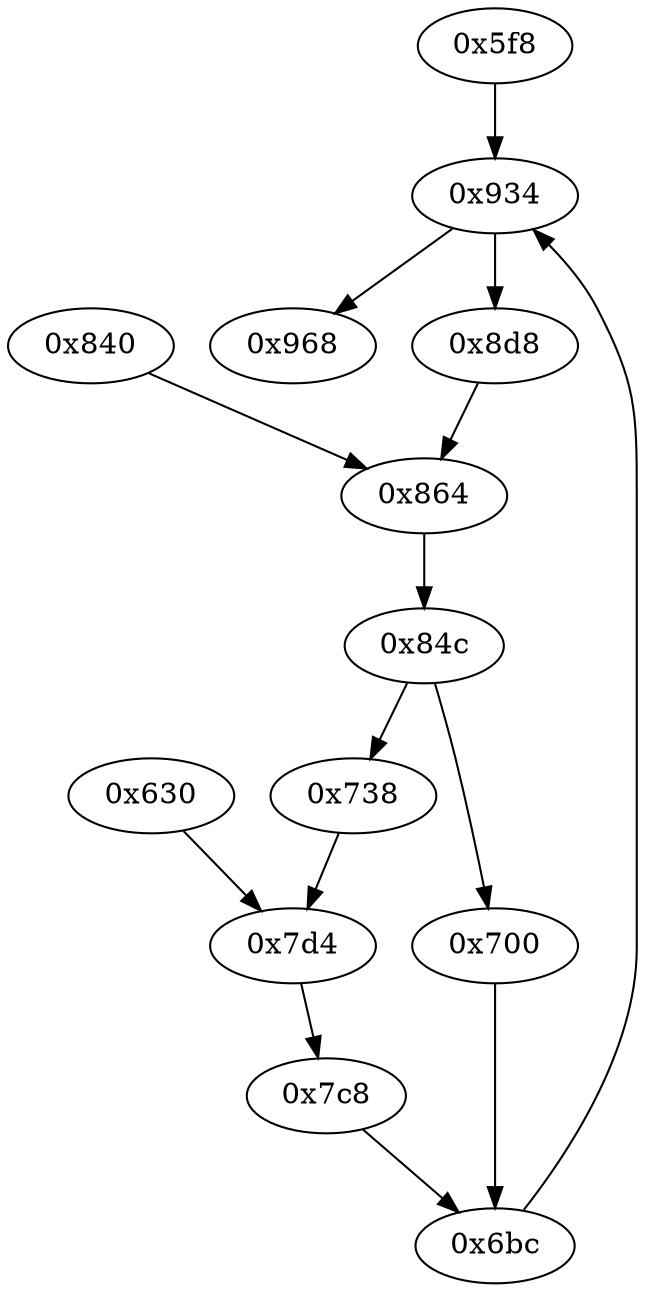 strict digraph "" {
	"0x934"	 [opcode="[u'ldr', u'str', u'str', u'ldr', u'ldrb', u'str', u'ldr', u'ldr', u'ldr', u'ldr', u'cmp', u'mov', u'b']"];
	"0x968"	 [opcode="[u'ldr', u'ldr', u'add', u'bl', u'mov', u'sub', u'pop']"];
	"0x934" -> "0x968";
	"0x8d8"	 [opcode="[u'ldr', u'mvn', u'mov', u'ldr', u'rsb', u'mvn', u'mul', u'mvn', u'ldr', u'orr', u'cmn', u'mov', u'ldr', u'cmp', u'mov', u'mov', \
u'mov', u'cmn', u'mov', u'mov', u'teq', u'mov', u'b']"];
	"0x934" -> "0x8d8";
	"0x700"	 [opcode="[u'ldr', u'ldr', u'mov', u'mul', u'b']"];
	"0x6bc"	 [opcode="[u'ldr', u'ldr', u'mov', u'add', u'b']"];
	"0x700" -> "0x6bc";
	"0x738"	 [opcode="[u'ldr', u'ldr', u'ldr', u'sub', u'sub', u'add', u'mul', u'mvn', u'mov', u'eor', u'and', u'ldr', u'mov', u'ldr', u'mov', u'cmp', \
u'mov', u'teq', u'mov', u'mov', u'cmp', u'mov', u'mov', u'cmp', u'mov', u'b']"];
	"0x7d4"	 [opcode="[u'ldr', u'ldr', u'mov', u'add', u'str', u'ldr', u'ldr', u'ldr', u'sub', u'mul', u'mvn', u'eor', u'and', u'ldr', u'mov', u'ldr', \
u'cmp', u'mov', u'cmp', u'mov', u'mov', u'cmp', u'mov', u'mov', u'teq', u'mov', u'b']"];
	"0x738" -> "0x7d4";
	"0x840"	 [opcode="[u'ldr', u'mov', u'b']"];
	"0x864"	 [opcode="[u'ldr', u'ldr', u'cmp', u'mov', u'mov', u'strb', u'ldr', u'ldr', u'rsb', u'mvn', u'mul', u'ldr', u'mvn', u'ldr', u'mov', u'eor', \
u'and', u'mov', u'mov', u'cmp', u'mov', u'teq', u'mov', u'mov', u'cmp', u'mov', u'cmp', u'mov', u'b']"];
	"0x840" -> "0x864";
	"0x7c8"	 [opcode="[u'ldr', u'mov', u'b']"];
	"0x7d4" -> "0x7c8";
	"0x8d8" -> "0x864";
	"0x84c"	 [opcode="[u'ldrb', u'ldr', u'ldr', u'cmp', u'mov', u'b']"];
	"0x864" -> "0x84c";
	"0x630"	 [opcode="[u'ldr', u'ldr', u'ldr', u'ldr', u'ldr', u'ldr', u'ldr', u'ldr', u'ldr', u'ldr', u'ldr', u'ldr', u'ldr', u'ldr', u'ldr', u'ldr', \
u'ldr', u'ldr', u'ldr', u'mov']"];
	"0x630" -> "0x7d4";
	"0x7c8" -> "0x6bc";
	"0x5f8"	 [opcode="[u'push', u'add', u'sub', u'str', u'mov', u'mov', u'ldr', u'ldr', u'ldr', u'ldr', u'ldr', u'ldr', u'str', u'b']"];
	"0x5f8" -> "0x934";
	"0x84c" -> "0x700";
	"0x84c" -> "0x738";
	"0x6bc" -> "0x934";
}
